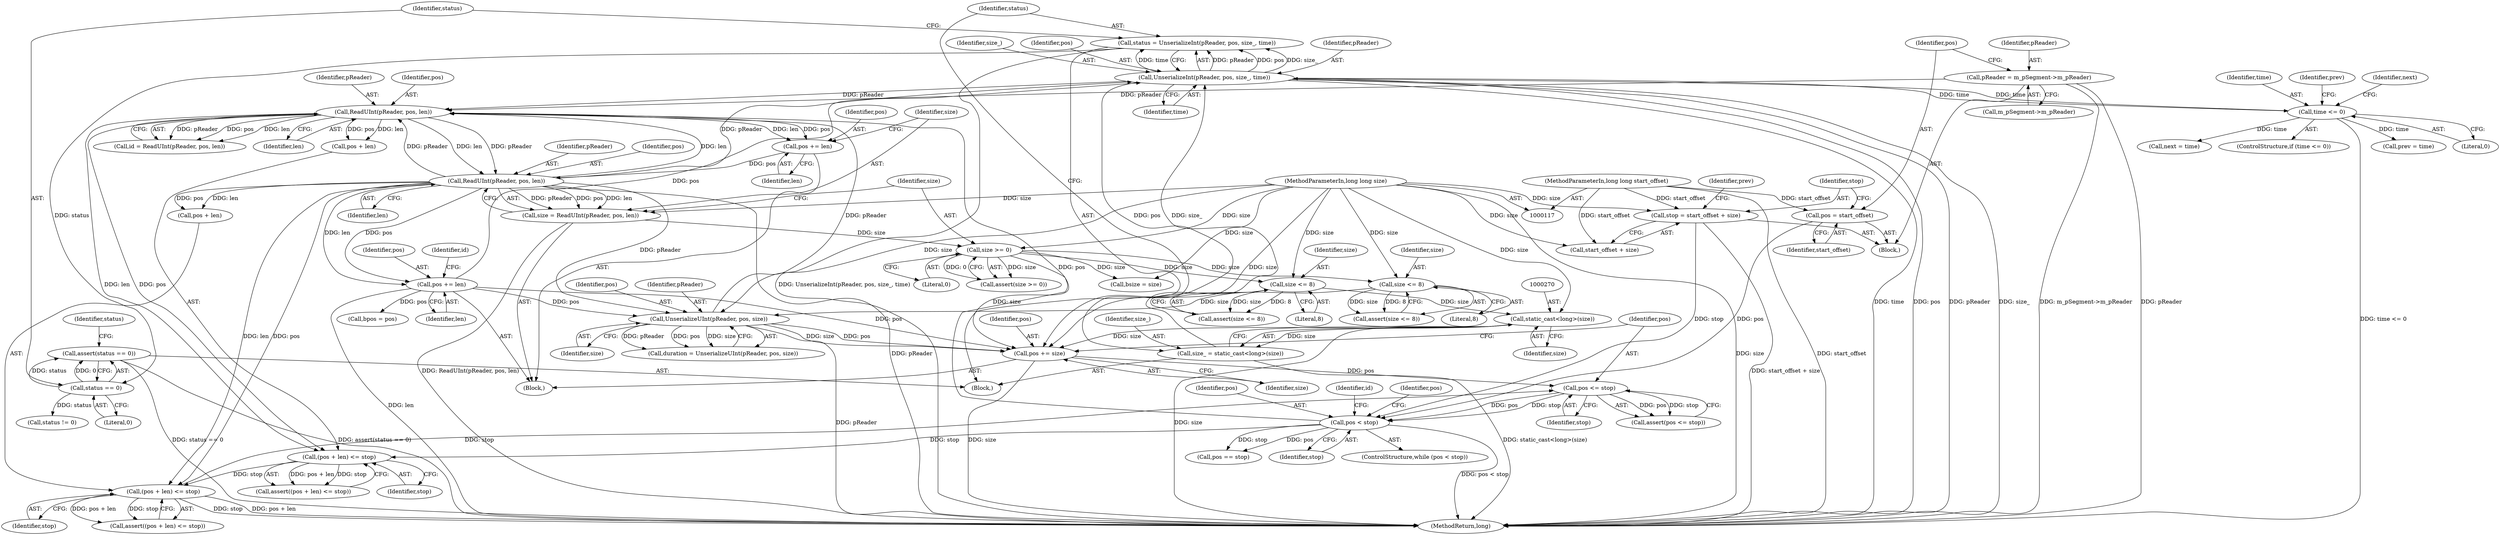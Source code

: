 digraph "0_Android_cc274e2abe8b2a6698a5c47d8aa4bb45f1f9538d_4@API" {
"1000281" [label="(Call,assert(status == 0))"];
"1000282" [label="(Call,status == 0)"];
"1000274" [label="(Call,status = UnserializeInt(pReader, pos, size_, time))"];
"1000276" [label="(Call,UnserializeInt(pReader, pos, size_, time))"];
"1000203" [label="(Call,ReadUInt(pReader, pos, len))"];
"1000183" [label="(Call,ReadUInt(pReader, pos, len))"];
"1000136" [label="(Call,pReader = m_pSegment->m_pReader)"];
"1000248" [label="(Call,UnserializeUInt(pReader, pos, size))"];
"1000217" [label="(Call,pos += len)"];
"1000243" [label="(Call,size <= 8)"];
"1000208" [label="(Call,size >= 0)"];
"1000201" [label="(Call,size = ReadUInt(pReader, pos, len))"];
"1000119" [label="(MethodParameterIn,long long size)"];
"1000175" [label="(Call,pos < stop)"];
"1000142" [label="(Call,pos = start_offset)"];
"1000118" [label="(MethodParameterIn,long long start_offset)"];
"1000307" [label="(Call,pos <= stop)"];
"1000303" [label="(Call,pos += size)"];
"1000269" [label="(Call,static_cast<long>(size))"];
"1000263" [label="(Call,size <= 8)"];
"1000212" [label="(Call,(pos + len) <= stop)"];
"1000192" [label="(Call,(pos + len) <= stop)"];
"1000146" [label="(Call,stop = start_offset + size)"];
"1000197" [label="(Call,pos += len)"];
"1000267" [label="(Call,size_ = static_cast<long>(size))"];
"1000293" [label="(Call,time <= 0)"];
"1000147" [label="(Identifier,stop)"];
"1000203" [label="(Call,ReadUInt(pReader, pos, len))"];
"1000312" [label="(Identifier,pos)"];
"1000246" [label="(Call,duration = UnserializeUInt(pReader, pos, size))"];
"1000248" [label="(Call,UnserializeUInt(pReader, pos, size))"];
"1000142" [label="(Call,pos = start_offset)"];
"1000292" [label="(ControlStructure,if (time <= 0))"];
"1000296" [label="(Call,prev = time)"];
"1000262" [label="(Call,assert(size <= 8))"];
"1000204" [label="(Identifier,pReader)"];
"1000192" [label="(Call,(pos + len) <= stop)"];
"1000213" [label="(Call,pos + len)"];
"1000243" [label="(Call,size <= 8)"];
"1000280" [label="(Identifier,time)"];
"1000309" [label="(Identifier,stop)"];
"1000282" [label="(Call,status == 0)"];
"1000245" [label="(Literal,8)"];
"1000263" [label="(Call,size <= 8)"];
"1000271" [label="(Identifier,size)"];
"1000276" [label="(Call,UnserializeInt(pReader, pos, size_, time))"];
"1000269" [label="(Call,static_cast<long>(size))"];
"1000268" [label="(Identifier,size_)"];
"1000295" [label="(Literal,0)"];
"1000196" [label="(Identifier,stop)"];
"1000136" [label="(Call,pReader = m_pSegment->m_pReader)"];
"1000183" [label="(Call,ReadUInt(pReader, pos, len))"];
"1000284" [label="(Literal,0)"];
"1000176" [label="(Identifier,pos)"];
"1000206" [label="(Identifier,len)"];
"1000300" [label="(Call,next = time)"];
"1000207" [label="(Call,assert(size >= 0))"];
"1000138" [label="(Call,m_pSegment->m_pReader)"];
"1000277" [label="(Identifier,pReader)"];
"1000287" [label="(Identifier,status)"];
"1000244" [label="(Identifier,size)"];
"1000305" [label="(Identifier,size)"];
"1000251" [label="(Identifier,size)"];
"1000153" [label="(Identifier,prev)"];
"1000279" [label="(Identifier,size_)"];
"1000144" [label="(Identifier,start_offset)"];
"1000199" [label="(Identifier,len)"];
"1000119" [label="(MethodParameterIn,long long size)"];
"1000230" [label="(Call,bpos = pos)"];
"1000177" [label="(Identifier,stop)"];
"1000307" [label="(Call,pos <= stop)"];
"1000217" [label="(Call,pos += len)"];
"1000249" [label="(Identifier,pReader)"];
"1000303" [label="(Call,pos += size)"];
"1000181" [label="(Call,id = ReadUInt(pReader, pos, len))"];
"1000286" [label="(Call,status != 0)"];
"1000267" [label="(Call,size_ = static_cast<long>(size))"];
"1000174" [label="(ControlStructure,while (pos < stop))"];
"1000218" [label="(Identifier,pos)"];
"1000191" [label="(Call,assert((pos + len) <= stop))"];
"1000210" [label="(Literal,0)"];
"1000219" [label="(Identifier,len)"];
"1000202" [label="(Identifier,size)"];
"1000137" [label="(Identifier,pReader)"];
"1000175" [label="(Call,pos < stop)"];
"1000148" [label="(Call,start_offset + size)"];
"1000250" [label="(Identifier,pos)"];
"1000297" [label="(Identifier,prev)"];
"1000222" [label="(Identifier,id)"];
"1000198" [label="(Identifier,pos)"];
"1000301" [label="(Identifier,next)"];
"1000184" [label="(Identifier,pReader)"];
"1000146" [label="(Call,stop = start_offset + size)"];
"1000208" [label="(Call,size >= 0)"];
"1000182" [label="(Identifier,id)"];
"1000211" [label="(Call,assert((pos + len) <= stop))"];
"1000306" [label="(Call,assert(pos <= stop))"];
"1000209" [label="(Identifier,size)"];
"1000121" [label="(Block,)"];
"1000118" [label="(MethodParameterIn,long long start_offset)"];
"1000275" [label="(Identifier,status)"];
"1000193" [label="(Call,pos + len)"];
"1000186" [label="(Identifier,len)"];
"1000197" [label="(Call,pos += len)"];
"1000283" [label="(Identifier,status)"];
"1000264" [label="(Identifier,size)"];
"1000205" [label="(Identifier,pos)"];
"1000178" [label="(Block,)"];
"1000278" [label="(Identifier,pos)"];
"1000216" [label="(Identifier,stop)"];
"1000233" [label="(Call,bsize = size)"];
"1000143" [label="(Identifier,pos)"];
"1000379" [label="(MethodReturn,long)"];
"1000185" [label="(Identifier,pos)"];
"1000242" [label="(Call,assert(size <= 8))"];
"1000201" [label="(Call,size = ReadUInt(pReader, pos, len))"];
"1000265" [label="(Literal,8)"];
"1000274" [label="(Call,status = UnserializeInt(pReader, pos, size_, time))"];
"1000294" [label="(Identifier,time)"];
"1000293" [label="(Call,time <= 0)"];
"1000212" [label="(Call,(pos + len) <= stop)"];
"1000308" [label="(Identifier,pos)"];
"1000304" [label="(Identifier,pos)"];
"1000261" [label="(Block,)"];
"1000311" [label="(Call,pos == stop)"];
"1000281" [label="(Call,assert(status == 0))"];
"1000281" -> "1000261"  [label="AST: "];
"1000281" -> "1000282"  [label="CFG: "];
"1000282" -> "1000281"  [label="AST: "];
"1000287" -> "1000281"  [label="CFG: "];
"1000281" -> "1000379"  [label="DDG: status == 0"];
"1000281" -> "1000379"  [label="DDG: assert(status == 0)"];
"1000282" -> "1000281"  [label="DDG: status"];
"1000282" -> "1000281"  [label="DDG: 0"];
"1000282" -> "1000284"  [label="CFG: "];
"1000283" -> "1000282"  [label="AST: "];
"1000284" -> "1000282"  [label="AST: "];
"1000274" -> "1000282"  [label="DDG: status"];
"1000282" -> "1000286"  [label="DDG: status"];
"1000274" -> "1000261"  [label="AST: "];
"1000274" -> "1000276"  [label="CFG: "];
"1000275" -> "1000274"  [label="AST: "];
"1000276" -> "1000274"  [label="AST: "];
"1000283" -> "1000274"  [label="CFG: "];
"1000274" -> "1000379"  [label="DDG: UnserializeInt(pReader, pos, size_, time)"];
"1000276" -> "1000274"  [label="DDG: pReader"];
"1000276" -> "1000274"  [label="DDG: pos"];
"1000276" -> "1000274"  [label="DDG: size_"];
"1000276" -> "1000274"  [label="DDG: time"];
"1000276" -> "1000280"  [label="CFG: "];
"1000277" -> "1000276"  [label="AST: "];
"1000278" -> "1000276"  [label="AST: "];
"1000279" -> "1000276"  [label="AST: "];
"1000280" -> "1000276"  [label="AST: "];
"1000276" -> "1000379"  [label="DDG: time"];
"1000276" -> "1000379"  [label="DDG: pos"];
"1000276" -> "1000379"  [label="DDG: pReader"];
"1000276" -> "1000379"  [label="DDG: size_"];
"1000276" -> "1000183"  [label="DDG: pReader"];
"1000203" -> "1000276"  [label="DDG: pReader"];
"1000217" -> "1000276"  [label="DDG: pos"];
"1000267" -> "1000276"  [label="DDG: size_"];
"1000293" -> "1000276"  [label="DDG: time"];
"1000276" -> "1000293"  [label="DDG: time"];
"1000276" -> "1000303"  [label="DDG: pos"];
"1000203" -> "1000201"  [label="AST: "];
"1000203" -> "1000206"  [label="CFG: "];
"1000204" -> "1000203"  [label="AST: "];
"1000205" -> "1000203"  [label="AST: "];
"1000206" -> "1000203"  [label="AST: "];
"1000201" -> "1000203"  [label="CFG: "];
"1000203" -> "1000379"  [label="DDG: pReader"];
"1000203" -> "1000183"  [label="DDG: pReader"];
"1000203" -> "1000183"  [label="DDG: len"];
"1000203" -> "1000201"  [label="DDG: pReader"];
"1000203" -> "1000201"  [label="DDG: pos"];
"1000203" -> "1000201"  [label="DDG: len"];
"1000183" -> "1000203"  [label="DDG: pReader"];
"1000183" -> "1000203"  [label="DDG: len"];
"1000197" -> "1000203"  [label="DDG: pos"];
"1000203" -> "1000212"  [label="DDG: pos"];
"1000203" -> "1000212"  [label="DDG: len"];
"1000203" -> "1000213"  [label="DDG: pos"];
"1000203" -> "1000213"  [label="DDG: len"];
"1000203" -> "1000217"  [label="DDG: len"];
"1000203" -> "1000217"  [label="DDG: pos"];
"1000203" -> "1000248"  [label="DDG: pReader"];
"1000183" -> "1000181"  [label="AST: "];
"1000183" -> "1000186"  [label="CFG: "];
"1000184" -> "1000183"  [label="AST: "];
"1000185" -> "1000183"  [label="AST: "];
"1000186" -> "1000183"  [label="AST: "];
"1000181" -> "1000183"  [label="CFG: "];
"1000183" -> "1000181"  [label="DDG: pReader"];
"1000183" -> "1000181"  [label="DDG: pos"];
"1000183" -> "1000181"  [label="DDG: len"];
"1000136" -> "1000183"  [label="DDG: pReader"];
"1000248" -> "1000183"  [label="DDG: pReader"];
"1000175" -> "1000183"  [label="DDG: pos"];
"1000183" -> "1000192"  [label="DDG: pos"];
"1000183" -> "1000192"  [label="DDG: len"];
"1000183" -> "1000193"  [label="DDG: pos"];
"1000183" -> "1000193"  [label="DDG: len"];
"1000183" -> "1000197"  [label="DDG: len"];
"1000183" -> "1000197"  [label="DDG: pos"];
"1000136" -> "1000121"  [label="AST: "];
"1000136" -> "1000138"  [label="CFG: "];
"1000137" -> "1000136"  [label="AST: "];
"1000138" -> "1000136"  [label="AST: "];
"1000143" -> "1000136"  [label="CFG: "];
"1000136" -> "1000379"  [label="DDG: m_pSegment->m_pReader"];
"1000136" -> "1000379"  [label="DDG: pReader"];
"1000248" -> "1000246"  [label="AST: "];
"1000248" -> "1000251"  [label="CFG: "];
"1000249" -> "1000248"  [label="AST: "];
"1000250" -> "1000248"  [label="AST: "];
"1000251" -> "1000248"  [label="AST: "];
"1000246" -> "1000248"  [label="CFG: "];
"1000248" -> "1000379"  [label="DDG: pReader"];
"1000248" -> "1000246"  [label="DDG: pReader"];
"1000248" -> "1000246"  [label="DDG: pos"];
"1000248" -> "1000246"  [label="DDG: size"];
"1000217" -> "1000248"  [label="DDG: pos"];
"1000243" -> "1000248"  [label="DDG: size"];
"1000119" -> "1000248"  [label="DDG: size"];
"1000248" -> "1000303"  [label="DDG: size"];
"1000248" -> "1000303"  [label="DDG: pos"];
"1000217" -> "1000178"  [label="AST: "];
"1000217" -> "1000219"  [label="CFG: "];
"1000218" -> "1000217"  [label="AST: "];
"1000219" -> "1000217"  [label="AST: "];
"1000222" -> "1000217"  [label="CFG: "];
"1000217" -> "1000379"  [label="DDG: len"];
"1000217" -> "1000230"  [label="DDG: pos"];
"1000217" -> "1000303"  [label="DDG: pos"];
"1000243" -> "1000242"  [label="AST: "];
"1000243" -> "1000245"  [label="CFG: "];
"1000244" -> "1000243"  [label="AST: "];
"1000245" -> "1000243"  [label="AST: "];
"1000242" -> "1000243"  [label="CFG: "];
"1000243" -> "1000242"  [label="DDG: size"];
"1000243" -> "1000242"  [label="DDG: 8"];
"1000208" -> "1000243"  [label="DDG: size"];
"1000119" -> "1000243"  [label="DDG: size"];
"1000208" -> "1000207"  [label="AST: "];
"1000208" -> "1000210"  [label="CFG: "];
"1000209" -> "1000208"  [label="AST: "];
"1000210" -> "1000208"  [label="AST: "];
"1000207" -> "1000208"  [label="CFG: "];
"1000208" -> "1000207"  [label="DDG: size"];
"1000208" -> "1000207"  [label="DDG: 0"];
"1000201" -> "1000208"  [label="DDG: size"];
"1000119" -> "1000208"  [label="DDG: size"];
"1000208" -> "1000233"  [label="DDG: size"];
"1000208" -> "1000263"  [label="DDG: size"];
"1000208" -> "1000303"  [label="DDG: size"];
"1000201" -> "1000178"  [label="AST: "];
"1000202" -> "1000201"  [label="AST: "];
"1000209" -> "1000201"  [label="CFG: "];
"1000201" -> "1000379"  [label="DDG: ReadUInt(pReader, pos, len)"];
"1000119" -> "1000201"  [label="DDG: size"];
"1000119" -> "1000117"  [label="AST: "];
"1000119" -> "1000379"  [label="DDG: size"];
"1000119" -> "1000146"  [label="DDG: size"];
"1000119" -> "1000148"  [label="DDG: size"];
"1000119" -> "1000233"  [label="DDG: size"];
"1000119" -> "1000263"  [label="DDG: size"];
"1000119" -> "1000269"  [label="DDG: size"];
"1000119" -> "1000303"  [label="DDG: size"];
"1000175" -> "1000174"  [label="AST: "];
"1000175" -> "1000177"  [label="CFG: "];
"1000176" -> "1000175"  [label="AST: "];
"1000177" -> "1000175"  [label="AST: "];
"1000182" -> "1000175"  [label="CFG: "];
"1000312" -> "1000175"  [label="CFG: "];
"1000175" -> "1000379"  [label="DDG: pos < stop"];
"1000142" -> "1000175"  [label="DDG: pos"];
"1000307" -> "1000175"  [label="DDG: pos"];
"1000307" -> "1000175"  [label="DDG: stop"];
"1000146" -> "1000175"  [label="DDG: stop"];
"1000175" -> "1000192"  [label="DDG: stop"];
"1000175" -> "1000311"  [label="DDG: pos"];
"1000175" -> "1000311"  [label="DDG: stop"];
"1000142" -> "1000121"  [label="AST: "];
"1000142" -> "1000144"  [label="CFG: "];
"1000143" -> "1000142"  [label="AST: "];
"1000144" -> "1000142"  [label="AST: "];
"1000147" -> "1000142"  [label="CFG: "];
"1000118" -> "1000142"  [label="DDG: start_offset"];
"1000118" -> "1000117"  [label="AST: "];
"1000118" -> "1000379"  [label="DDG: start_offset"];
"1000118" -> "1000146"  [label="DDG: start_offset"];
"1000118" -> "1000148"  [label="DDG: start_offset"];
"1000307" -> "1000306"  [label="AST: "];
"1000307" -> "1000309"  [label="CFG: "];
"1000308" -> "1000307"  [label="AST: "];
"1000309" -> "1000307"  [label="AST: "];
"1000306" -> "1000307"  [label="CFG: "];
"1000307" -> "1000306"  [label="DDG: pos"];
"1000307" -> "1000306"  [label="DDG: stop"];
"1000303" -> "1000307"  [label="DDG: pos"];
"1000212" -> "1000307"  [label="DDG: stop"];
"1000303" -> "1000178"  [label="AST: "];
"1000303" -> "1000305"  [label="CFG: "];
"1000304" -> "1000303"  [label="AST: "];
"1000305" -> "1000303"  [label="AST: "];
"1000308" -> "1000303"  [label="CFG: "];
"1000303" -> "1000379"  [label="DDG: size"];
"1000269" -> "1000303"  [label="DDG: size"];
"1000269" -> "1000267"  [label="AST: "];
"1000269" -> "1000271"  [label="CFG: "];
"1000270" -> "1000269"  [label="AST: "];
"1000271" -> "1000269"  [label="AST: "];
"1000267" -> "1000269"  [label="CFG: "];
"1000269" -> "1000379"  [label="DDG: size"];
"1000269" -> "1000267"  [label="DDG: size"];
"1000263" -> "1000269"  [label="DDG: size"];
"1000263" -> "1000262"  [label="AST: "];
"1000263" -> "1000265"  [label="CFG: "];
"1000264" -> "1000263"  [label="AST: "];
"1000265" -> "1000263"  [label="AST: "];
"1000262" -> "1000263"  [label="CFG: "];
"1000263" -> "1000262"  [label="DDG: size"];
"1000263" -> "1000262"  [label="DDG: 8"];
"1000212" -> "1000211"  [label="AST: "];
"1000212" -> "1000216"  [label="CFG: "];
"1000213" -> "1000212"  [label="AST: "];
"1000216" -> "1000212"  [label="AST: "];
"1000211" -> "1000212"  [label="CFG: "];
"1000212" -> "1000379"  [label="DDG: stop"];
"1000212" -> "1000379"  [label="DDG: pos + len"];
"1000212" -> "1000211"  [label="DDG: pos + len"];
"1000212" -> "1000211"  [label="DDG: stop"];
"1000192" -> "1000212"  [label="DDG: stop"];
"1000192" -> "1000191"  [label="AST: "];
"1000192" -> "1000196"  [label="CFG: "];
"1000193" -> "1000192"  [label="AST: "];
"1000196" -> "1000192"  [label="AST: "];
"1000191" -> "1000192"  [label="CFG: "];
"1000192" -> "1000191"  [label="DDG: pos + len"];
"1000192" -> "1000191"  [label="DDG: stop"];
"1000146" -> "1000121"  [label="AST: "];
"1000146" -> "1000148"  [label="CFG: "];
"1000147" -> "1000146"  [label="AST: "];
"1000148" -> "1000146"  [label="AST: "];
"1000153" -> "1000146"  [label="CFG: "];
"1000146" -> "1000379"  [label="DDG: start_offset + size"];
"1000197" -> "1000178"  [label="AST: "];
"1000197" -> "1000199"  [label="CFG: "];
"1000198" -> "1000197"  [label="AST: "];
"1000199" -> "1000197"  [label="AST: "];
"1000202" -> "1000197"  [label="CFG: "];
"1000267" -> "1000261"  [label="AST: "];
"1000268" -> "1000267"  [label="AST: "];
"1000275" -> "1000267"  [label="CFG: "];
"1000267" -> "1000379"  [label="DDG: static_cast<long>(size)"];
"1000293" -> "1000292"  [label="AST: "];
"1000293" -> "1000295"  [label="CFG: "];
"1000294" -> "1000293"  [label="AST: "];
"1000295" -> "1000293"  [label="AST: "];
"1000297" -> "1000293"  [label="CFG: "];
"1000301" -> "1000293"  [label="CFG: "];
"1000293" -> "1000379"  [label="DDG: time <= 0"];
"1000293" -> "1000296"  [label="DDG: time"];
"1000293" -> "1000300"  [label="DDG: time"];
}
